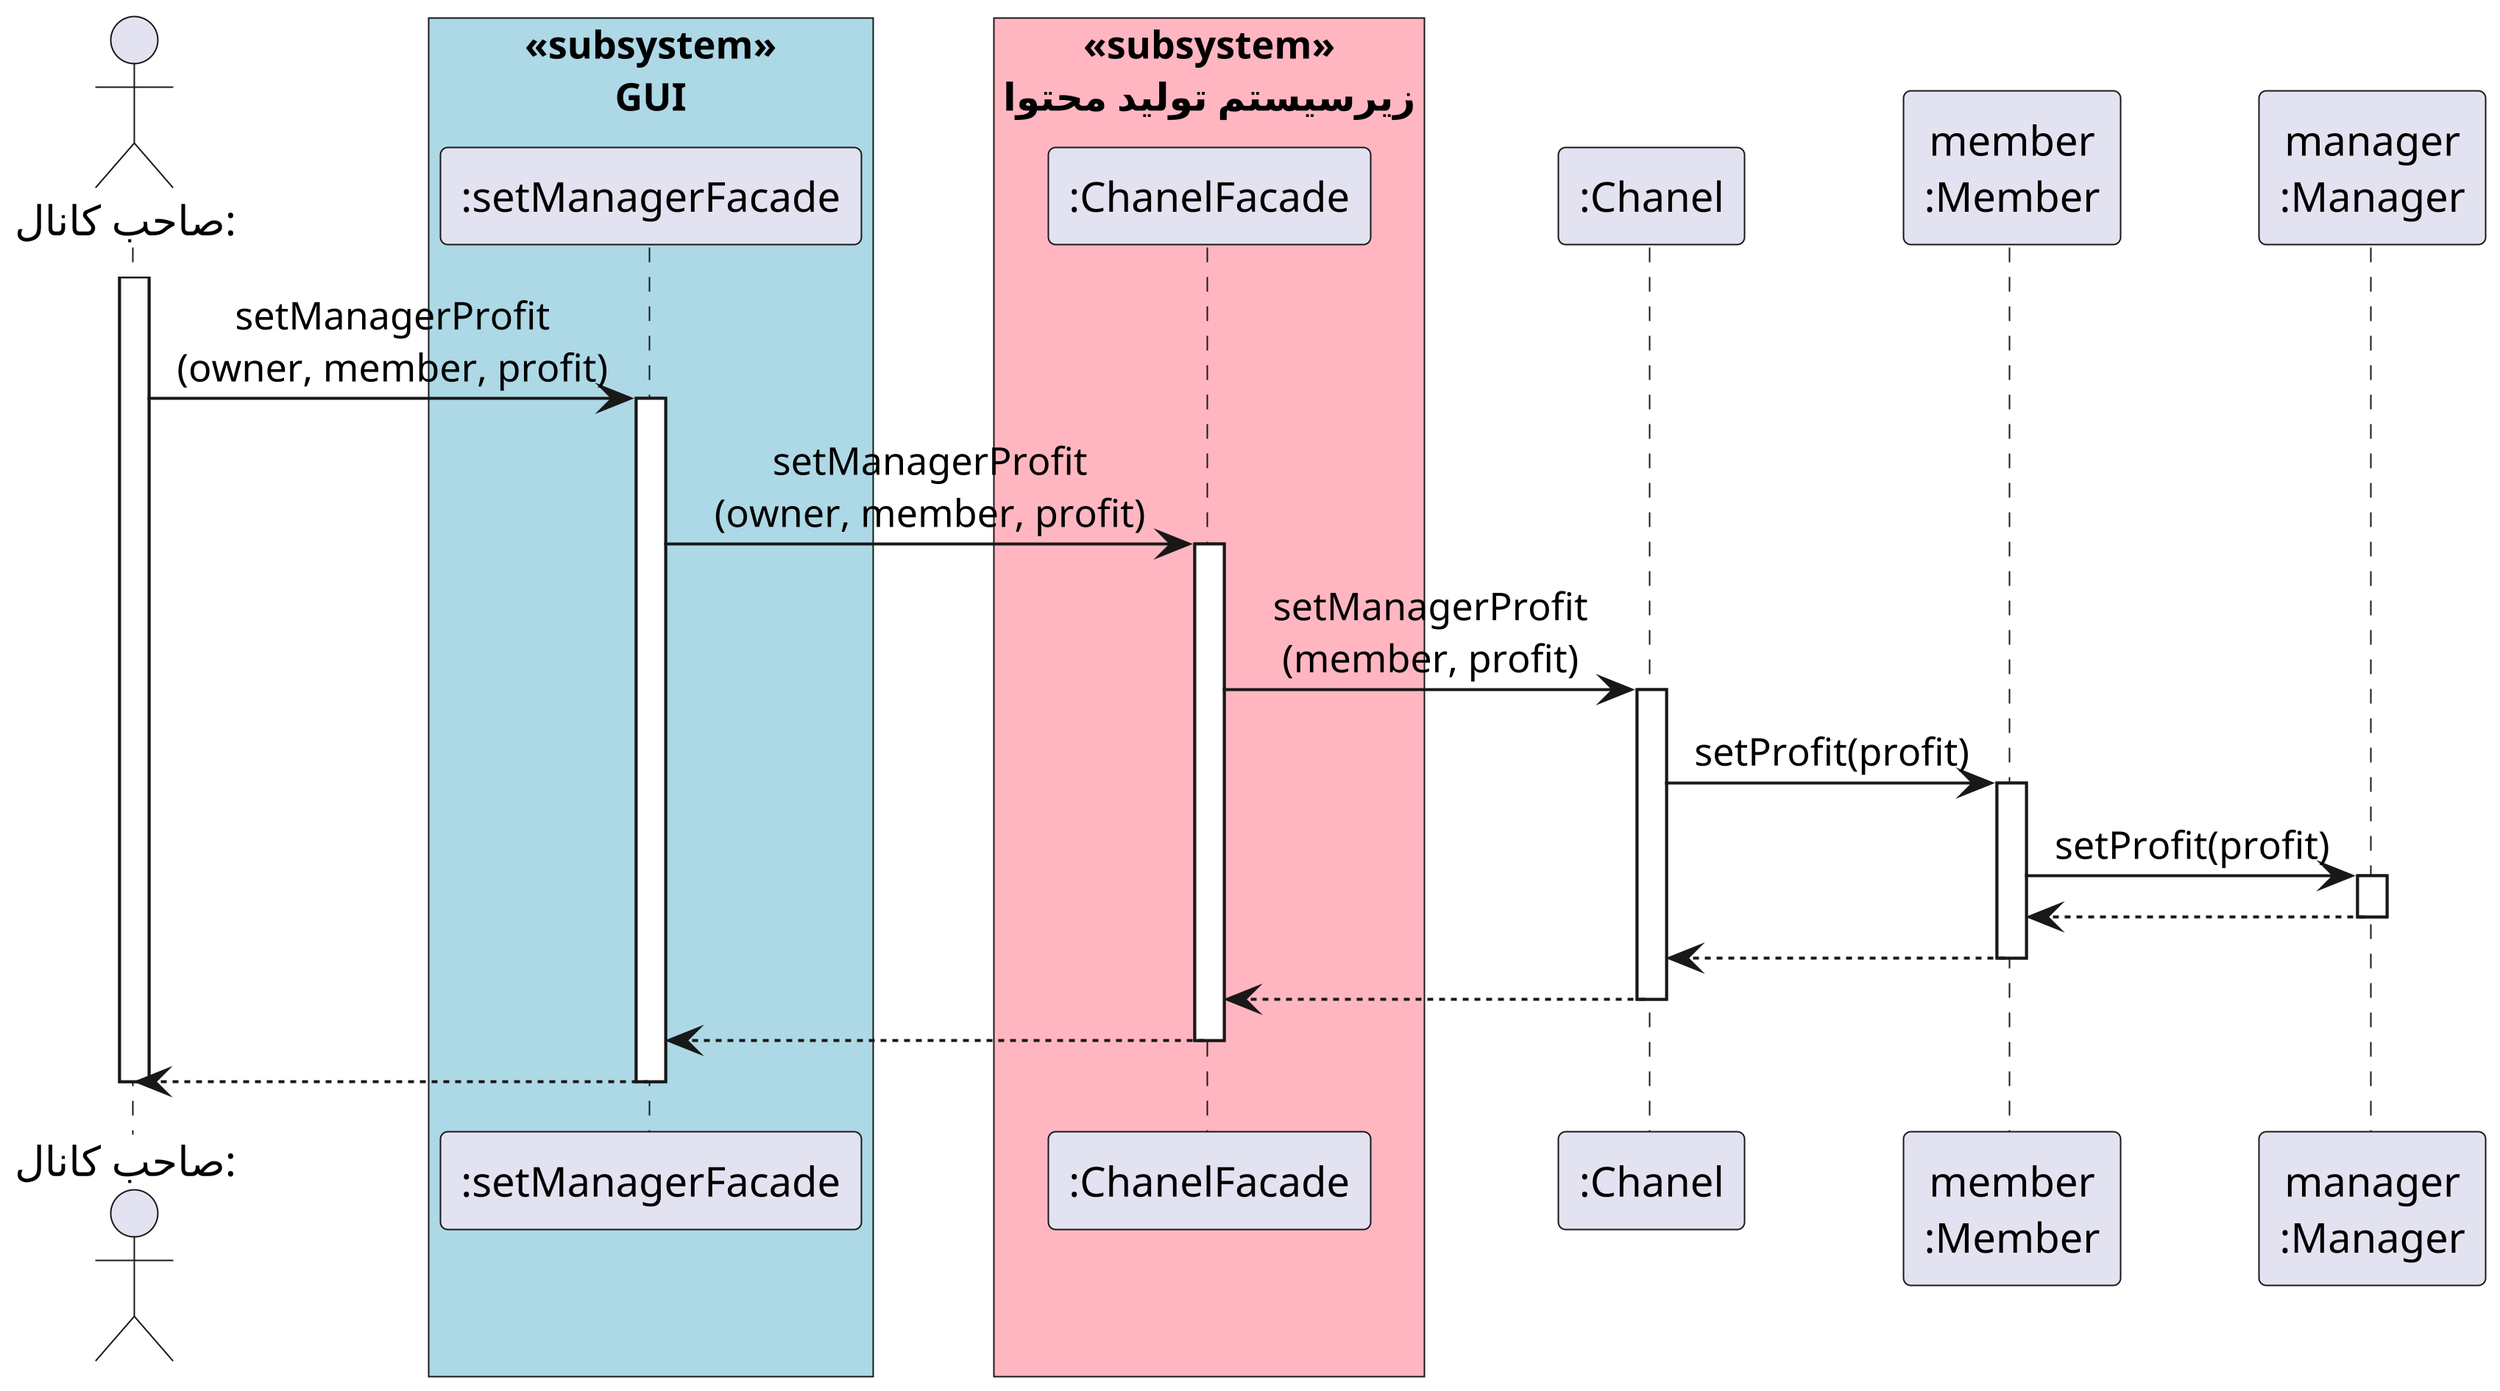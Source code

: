 @startuml set_manager_profit


scale 4
skinparam DefaultFontName Vazir
skinparam DefaultTextAlignment center


actor ":صاحب کانال" as owner
box "«subsystem»\nGUI" #LightBlue
participant ":setManagerFacade" as ui
end box
box "«subsystem»\nزیرسیستم تولید محتوا" #LightPink
participant ":ChanelFacade" as chanelFacade
end box
participant ":Chanel" as chanel
participant "member\n:Member" as member
participant "manager\n:Manager" as manager

activate owner
owner -> ui: setManagerProfit\n(owner, member, profit)
activate ui
ui -> chanelFacade: setManagerProfit\n(owner, member, profit)
activate chanelFacade
chanelFacade -> chanel: setManagerProfit\n(member, profit)
activate chanel
chanel -> member: setProfit(profit)
activate member
member -> manager: setProfit(profit)
activate manager
manager --> member
deactivate manager
member --> chanel
deactivate member
chanel --> chanelFacade
deactivate chanel
chanelFacade --> ui
deactivate chanelFacade
ui --> owner
deactivate ui
deactivate owner


@enduml
